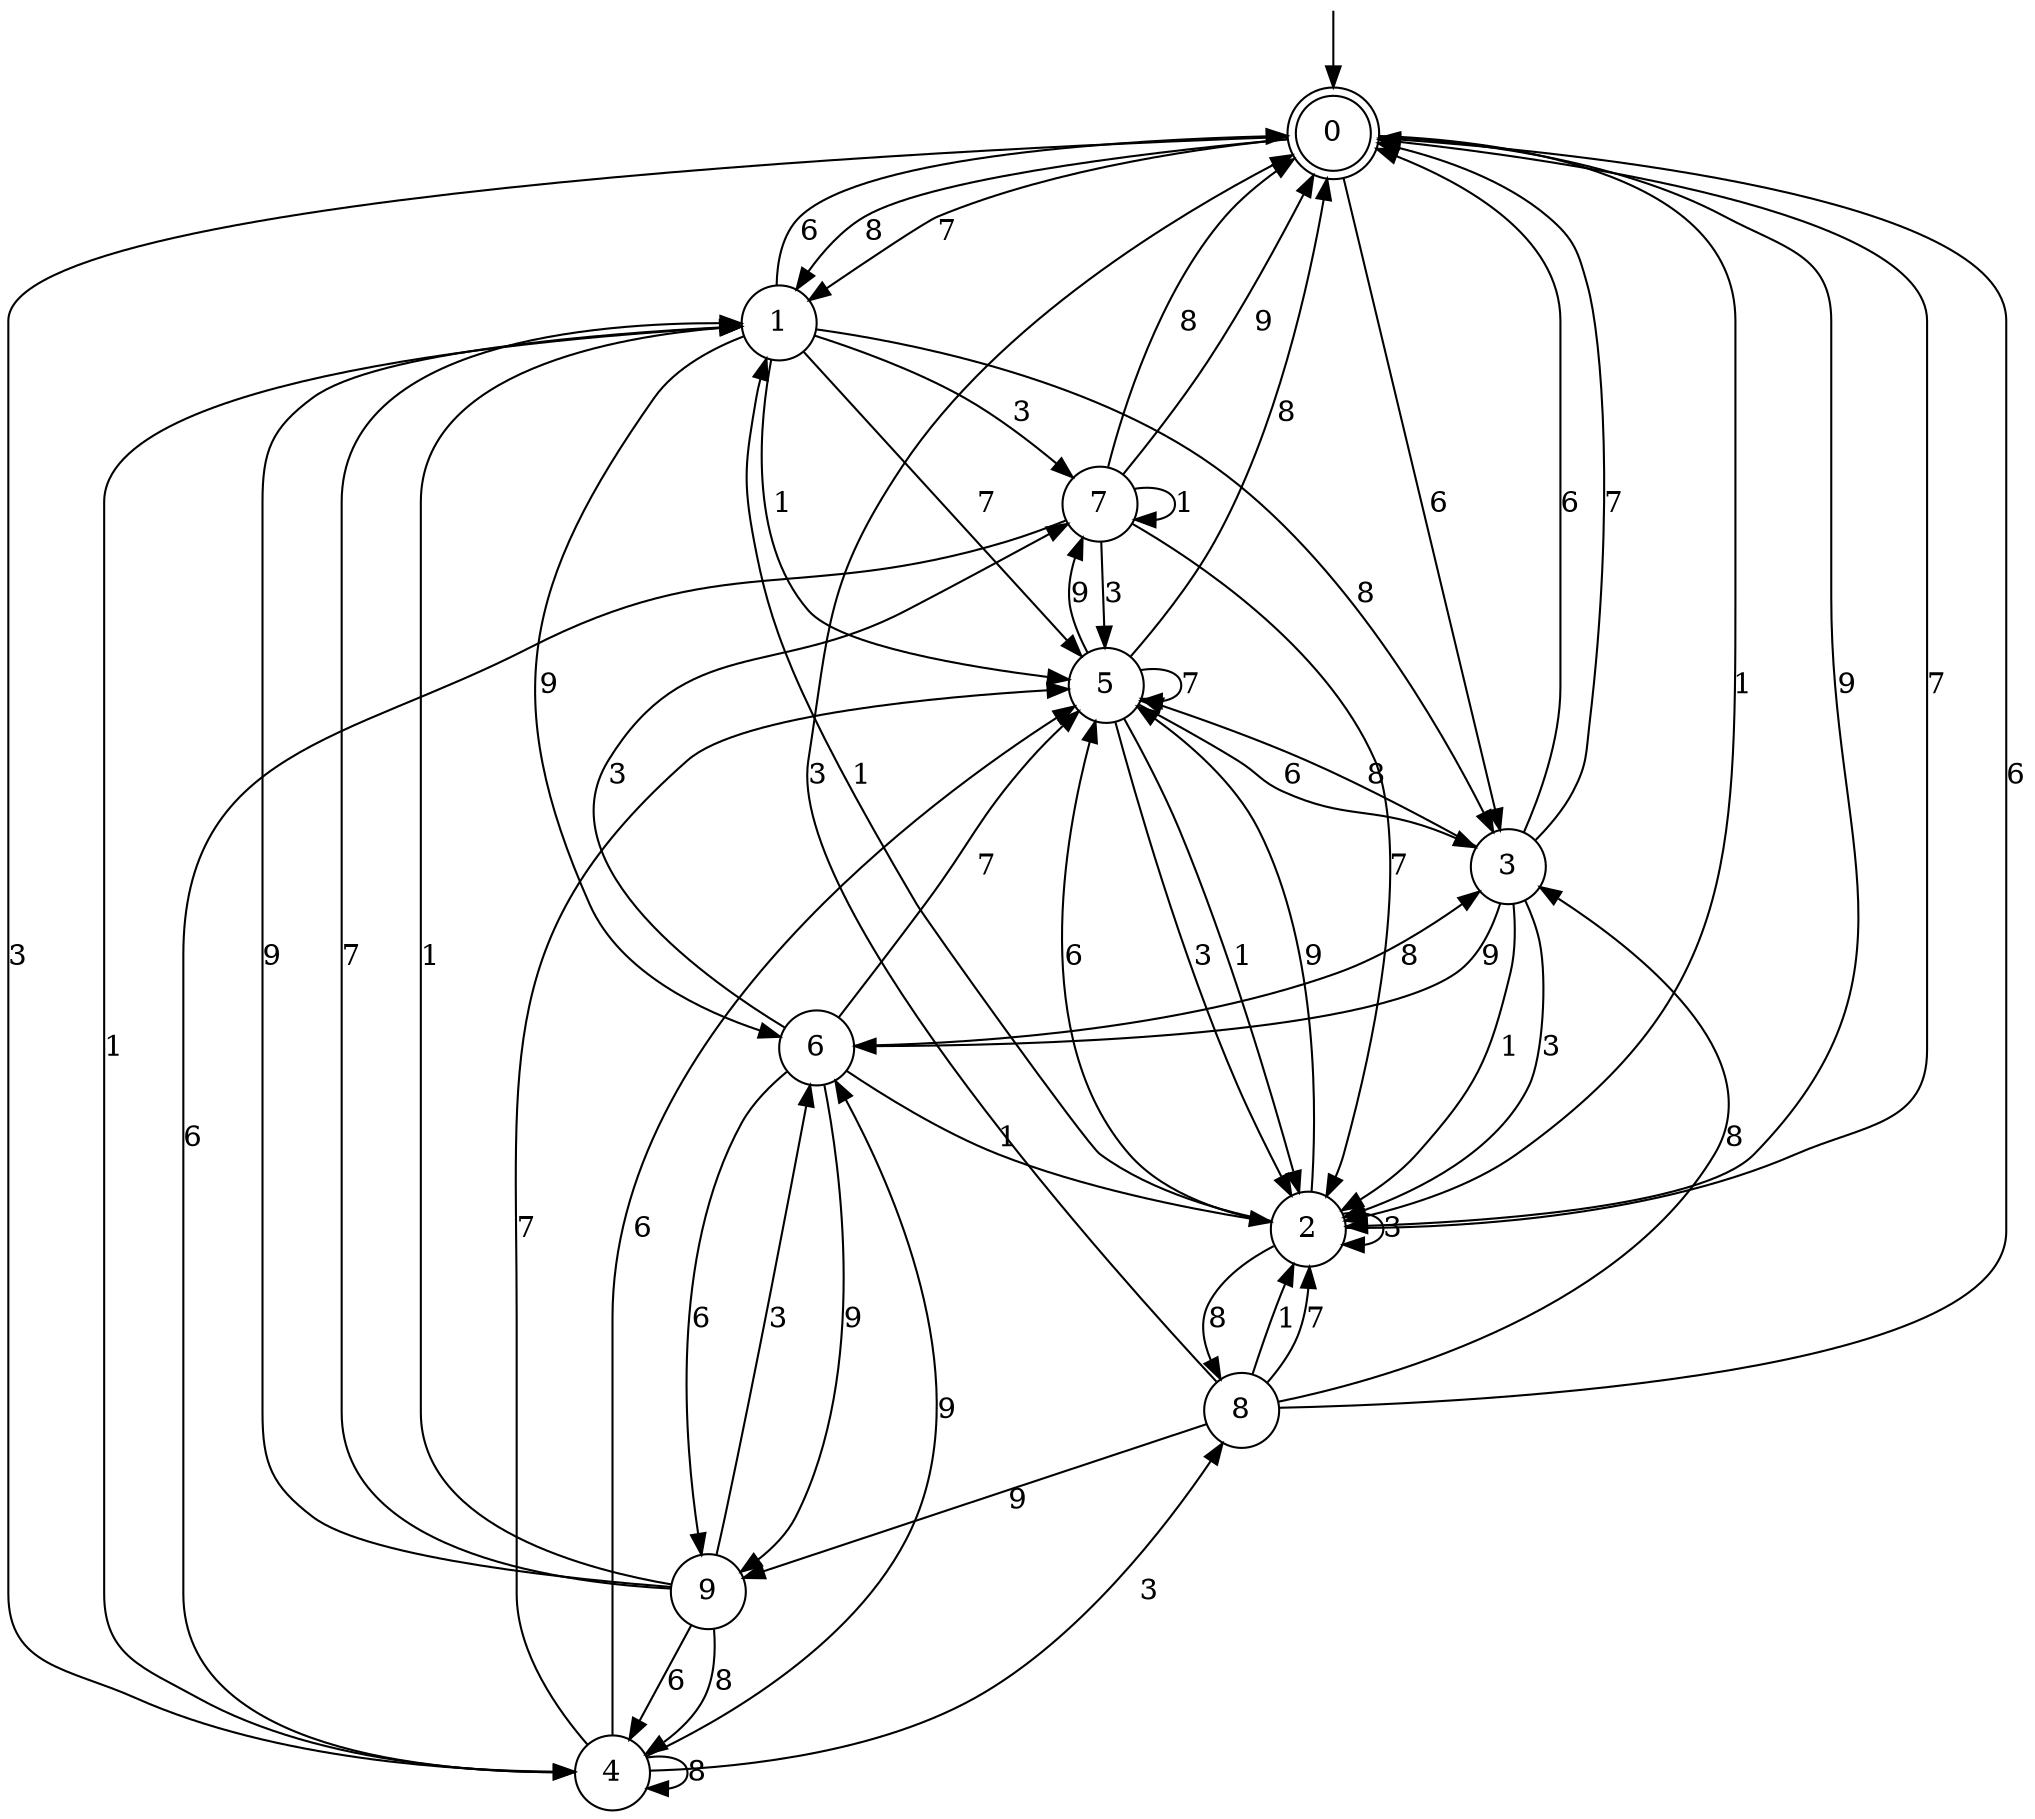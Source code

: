digraph g {

	s0 [shape="doublecircle" label="0"];
	s1 [shape="circle" label="1"];
	s2 [shape="circle" label="2"];
	s3 [shape="circle" label="3"];
	s4 [shape="circle" label="4"];
	s5 [shape="circle" label="5"];
	s6 [shape="circle" label="6"];
	s7 [shape="circle" label="7"];
	s8 [shape="circle" label="8"];
	s9 [shape="circle" label="9"];
	s0 -> s1 [label="8"];
	s0 -> s2 [label="1"];
	s0 -> s2 [label="9"];
	s0 -> s3 [label="6"];
	s0 -> s4 [label="3"];
	s0 -> s1 [label="7"];
	s1 -> s3 [label="8"];
	s1 -> s5 [label="1"];
	s1 -> s6 [label="9"];
	s1 -> s0 [label="6"];
	s1 -> s7 [label="3"];
	s1 -> s5 [label="7"];
	s2 -> s8 [label="8"];
	s2 -> s1 [label="1"];
	s2 -> s5 [label="9"];
	s2 -> s5 [label="6"];
	s2 -> s2 [label="3"];
	s2 -> s0 [label="7"];
	s3 -> s5 [label="8"];
	s3 -> s2 [label="1"];
	s3 -> s6 [label="9"];
	s3 -> s0 [label="6"];
	s3 -> s2 [label="3"];
	s3 -> s0 [label="7"];
	s4 -> s4 [label="8"];
	s4 -> s1 [label="1"];
	s4 -> s6 [label="9"];
	s4 -> s5 [label="6"];
	s4 -> s8 [label="3"];
	s4 -> s5 [label="7"];
	s5 -> s0 [label="8"];
	s5 -> s2 [label="1"];
	s5 -> s7 [label="9"];
	s5 -> s3 [label="6"];
	s5 -> s2 [label="3"];
	s5 -> s5 [label="7"];
	s6 -> s3 [label="8"];
	s6 -> s2 [label="1"];
	s6 -> s9 [label="9"];
	s6 -> s9 [label="6"];
	s6 -> s7 [label="3"];
	s6 -> s5 [label="7"];
	s7 -> s0 [label="8"];
	s7 -> s7 [label="1"];
	s7 -> s0 [label="9"];
	s7 -> s4 [label="6"];
	s7 -> s5 [label="3"];
	s7 -> s2 [label="7"];
	s8 -> s3 [label="8"];
	s8 -> s2 [label="1"];
	s8 -> s9 [label="9"];
	s8 -> s0 [label="6"];
	s8 -> s0 [label="3"];
	s8 -> s2 [label="7"];
	s9 -> s4 [label="8"];
	s9 -> s1 [label="1"];
	s9 -> s1 [label="9"];
	s9 -> s4 [label="6"];
	s9 -> s6 [label="3"];
	s9 -> s1 [label="7"];

__start0 [label="" shape="none" width="0" height="0"];
__start0 -> s0;

}
